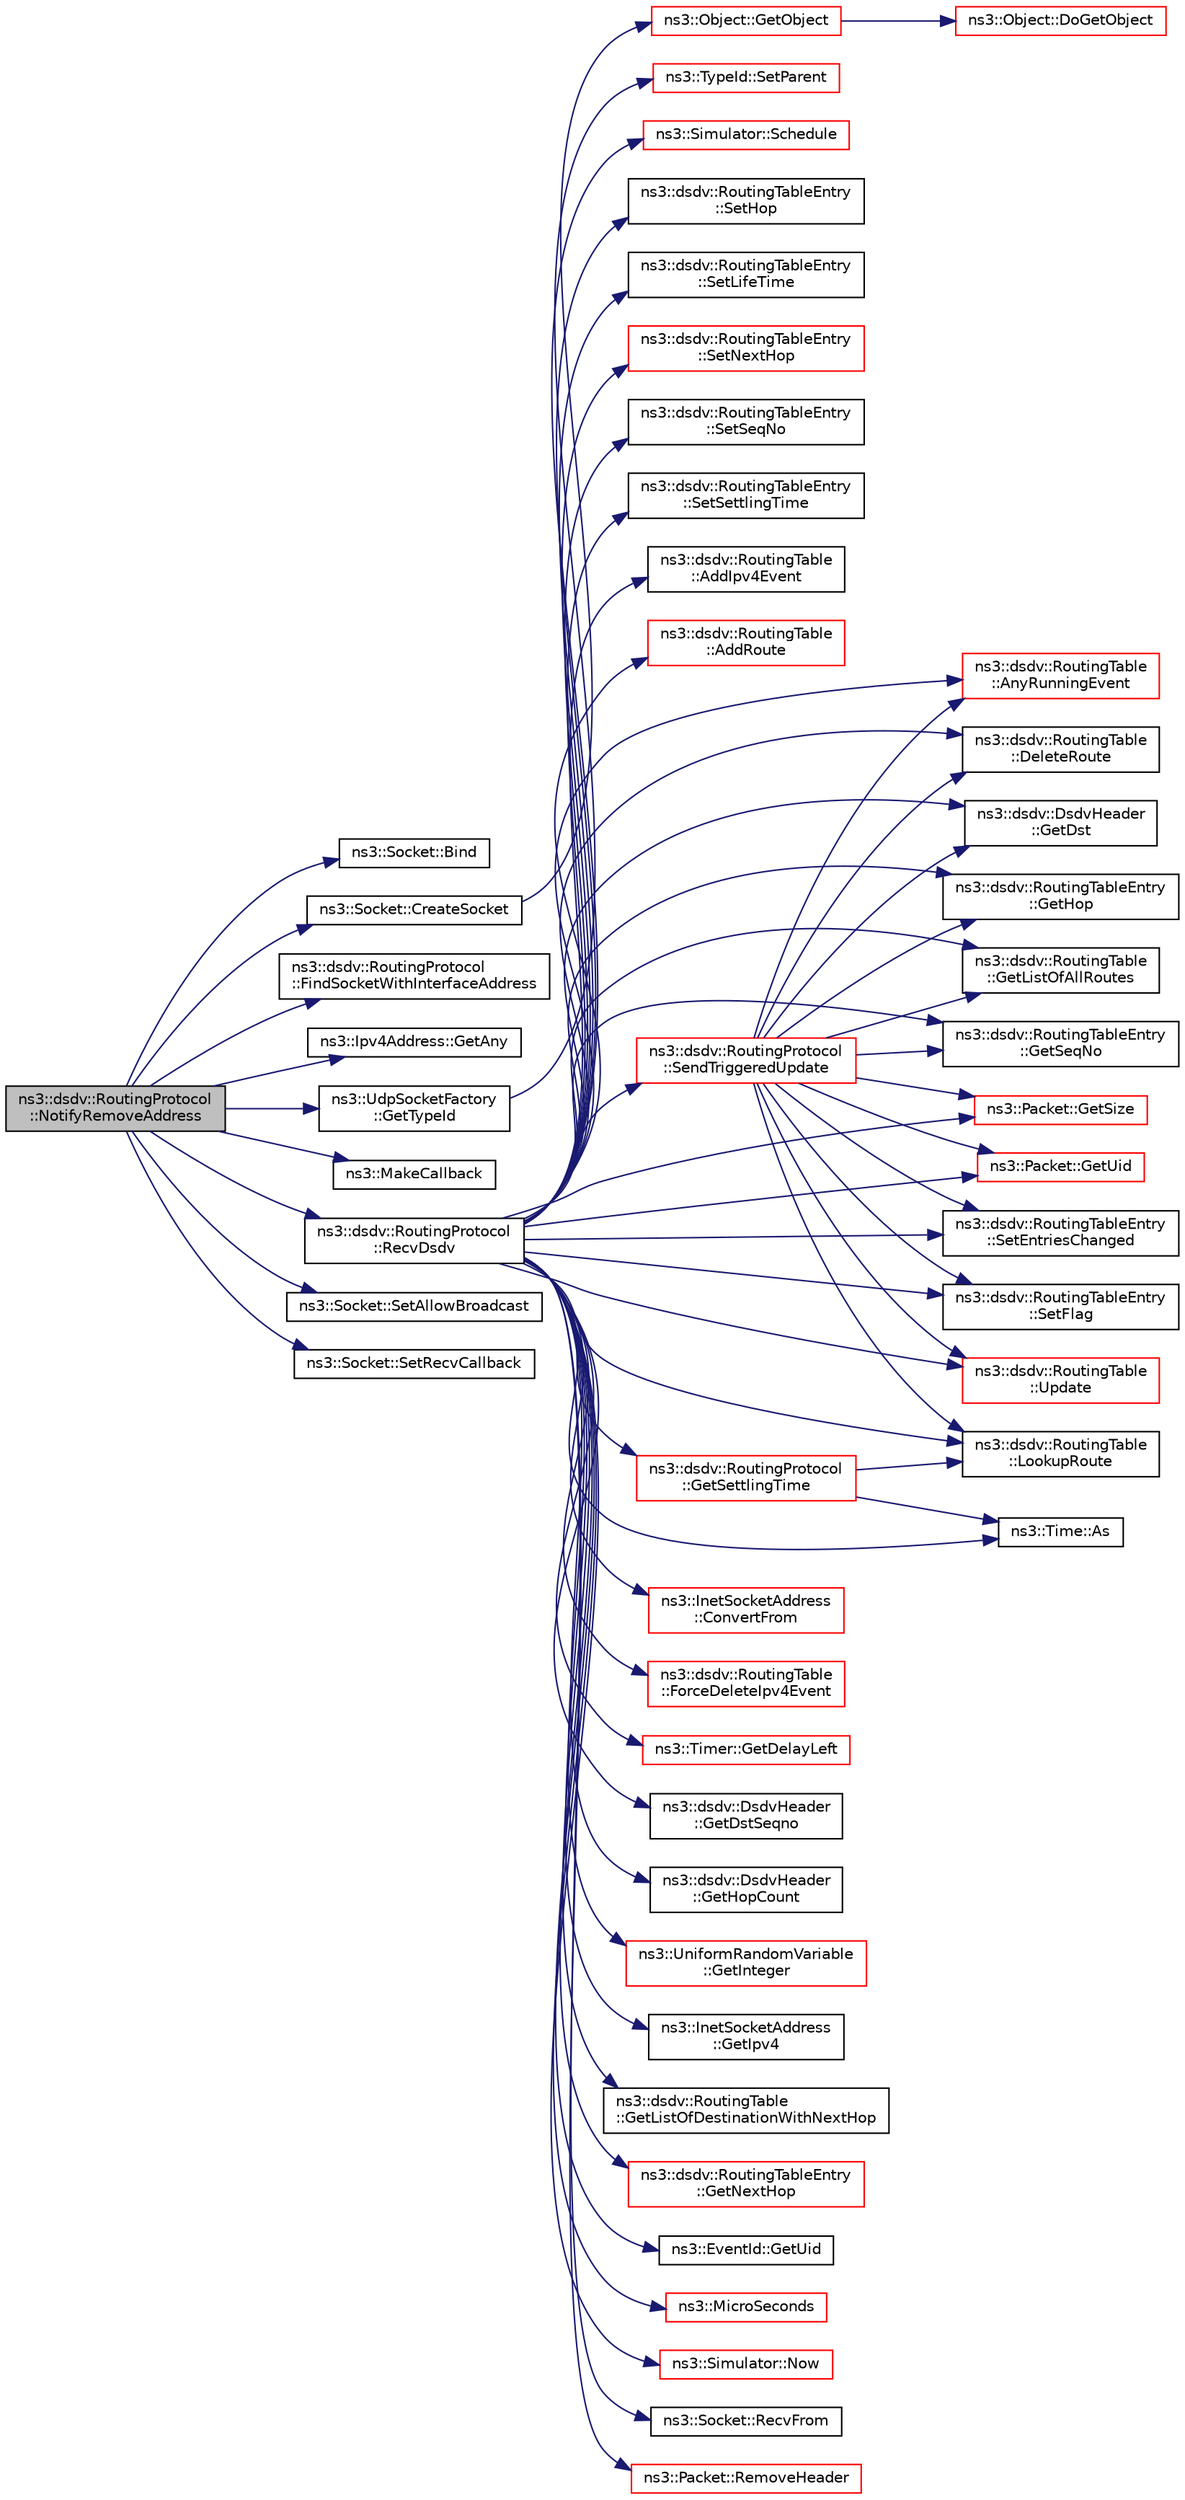 digraph "ns3::dsdv::RoutingProtocol::NotifyRemoveAddress"
{
 // LATEX_PDF_SIZE
  edge [fontname="Helvetica",fontsize="10",labelfontname="Helvetica",labelfontsize="10"];
  node [fontname="Helvetica",fontsize="10",shape=record];
  rankdir="LR";
  Node1 [label="ns3::dsdv::RoutingProtocol\l::NotifyRemoveAddress",height=0.2,width=0.4,color="black", fillcolor="grey75", style="filled", fontcolor="black",tooltip=" "];
  Node1 -> Node2 [color="midnightblue",fontsize="10",style="solid",fontname="Helvetica"];
  Node2 [label="ns3::Socket::Bind",height=0.2,width=0.4,color="black", fillcolor="white", style="filled",URL="$classns3_1_1_socket.html#ada93439a43de2028b5a8fc6621dad482",tooltip="Allocate a local endpoint for this socket."];
  Node1 -> Node3 [color="midnightblue",fontsize="10",style="solid",fontname="Helvetica"];
  Node3 [label="ns3::Socket::CreateSocket",height=0.2,width=0.4,color="black", fillcolor="white", style="filled",URL="$classns3_1_1_socket.html#ad448a62bb50ad3dbac59c879a885a8d2",tooltip="This method wraps the creation of sockets that is performed on a given node by a SocketFactory specif..."];
  Node3 -> Node4 [color="midnightblue",fontsize="10",style="solid",fontname="Helvetica"];
  Node4 [label="ns3::Object::GetObject",height=0.2,width=0.4,color="red", fillcolor="white", style="filled",URL="$classns3_1_1_object.html#ad21f5401ff705cd29c37f931ea3afc18",tooltip="Get a pointer to the requested aggregated Object."];
  Node4 -> Node5 [color="midnightblue",fontsize="10",style="solid",fontname="Helvetica"];
  Node5 [label="ns3::Object::DoGetObject",height=0.2,width=0.4,color="red", fillcolor="white", style="filled",URL="$classns3_1_1_object.html#a7c009975f7c0994cb47a69f713745e0a",tooltip="Find an Object of TypeId tid in the aggregates of this Object."];
  Node1 -> Node20 [color="midnightblue",fontsize="10",style="solid",fontname="Helvetica"];
  Node20 [label="ns3::dsdv::RoutingProtocol\l::FindSocketWithInterfaceAddress",height=0.2,width=0.4,color="black", fillcolor="white", style="filled",URL="$classns3_1_1dsdv_1_1_routing_protocol.html#ac7610239d5e14a3536b5b16ec2dc1af0",tooltip="Find socket with local interface address iface."];
  Node1 -> Node21 [color="midnightblue",fontsize="10",style="solid",fontname="Helvetica"];
  Node21 [label="ns3::Ipv4Address::GetAny",height=0.2,width=0.4,color="black", fillcolor="white", style="filled",URL="$classns3_1_1_ipv4_address.html#a7a39b330c8e701183a411d5779fca1a4",tooltip=" "];
  Node1 -> Node22 [color="midnightblue",fontsize="10",style="solid",fontname="Helvetica"];
  Node22 [label="ns3::UdpSocketFactory\l::GetTypeId",height=0.2,width=0.4,color="black", fillcolor="white", style="filled",URL="$classns3_1_1_udp_socket_factory.html#ad5b47e944de8861e3dc2b6de1ccbdf5b",tooltip="Get the type ID."];
  Node22 -> Node15 [color="midnightblue",fontsize="10",style="solid",fontname="Helvetica"];
  Node15 [label="ns3::TypeId::SetParent",height=0.2,width=0.4,color="red", fillcolor="white", style="filled",URL="$classns3_1_1_type_id.html#abaaca67ab7d2471067e7c275df0f7309",tooltip="Set the parent TypeId."];
  Node1 -> Node23 [color="midnightblue",fontsize="10",style="solid",fontname="Helvetica"];
  Node23 [label="ns3::MakeCallback",height=0.2,width=0.4,color="black", fillcolor="white", style="filled",URL="$namespacens3.html#af1dde3c04374147fca0cfe3b0766d664",tooltip="Build Callbacks for class method members which take varying numbers of arguments and potentially retu..."];
  Node1 -> Node24 [color="midnightblue",fontsize="10",style="solid",fontname="Helvetica"];
  Node24 [label="ns3::dsdv::RoutingProtocol\l::RecvDsdv",height=0.2,width=0.4,color="black", fillcolor="white", style="filled",URL="$classns3_1_1dsdv_1_1_routing_protocol.html#ad27475d64bfd478b57d73f3cc08d4c99",tooltip="Receive and process dsdv control packet."];
  Node24 -> Node25 [color="midnightblue",fontsize="10",style="solid",fontname="Helvetica"];
  Node25 [label="ns3::dsdv::RoutingTable\l::AddIpv4Event",height=0.2,width=0.4,color="black", fillcolor="white", style="filled",URL="$classns3_1_1dsdv_1_1_routing_table.html#aa9757950491f7aba7c1db83b2d62df67",tooltip="Add an event for a destination address so that the update to for that destination is sent after the e..."];
  Node24 -> Node26 [color="midnightblue",fontsize="10",style="solid",fontname="Helvetica"];
  Node26 [label="ns3::dsdv::RoutingTable\l::AddRoute",height=0.2,width=0.4,color="red", fillcolor="white", style="filled",URL="$classns3_1_1dsdv_1_1_routing_table.html#a4eed9bac83e90f1db01e414892e10b9b",tooltip="Add routing table entry if it doesn't yet exist in routing table."];
  Node24 -> Node29 [color="midnightblue",fontsize="10",style="solid",fontname="Helvetica"];
  Node29 [label="ns3::dsdv::RoutingTable\l::AnyRunningEvent",height=0.2,width=0.4,color="red", fillcolor="white", style="filled",URL="$classns3_1_1dsdv_1_1_routing_table.html#acb9f117332351347f8345d4591991e6b",tooltip="Force delete an update waiting for settling time to complete as a better update to same destination w..."];
  Node24 -> Node59 [color="midnightblue",fontsize="10",style="solid",fontname="Helvetica"];
  Node59 [label="ns3::Time::As",height=0.2,width=0.4,color="black", fillcolor="white", style="filled",URL="$classns3_1_1_time.html#ad5198e31c2512226ca0e58b31fad7fd0",tooltip="Attach a unit to a Time, to facilitate output in a specific unit."];
  Node24 -> Node76 [color="midnightblue",fontsize="10",style="solid",fontname="Helvetica"];
  Node76 [label="ns3::InetSocketAddress\l::ConvertFrom",height=0.2,width=0.4,color="red", fillcolor="white", style="filled",URL="$classns3_1_1_inet_socket_address.html#ade776b1109e7b9a7be0b22ced49931e3",tooltip="Returns an InetSocketAddress which corresponds to the input Address."];
  Node24 -> Node81 [color="midnightblue",fontsize="10",style="solid",fontname="Helvetica"];
  Node81 [label="ns3::dsdv::RoutingTable\l::DeleteRoute",height=0.2,width=0.4,color="black", fillcolor="white", style="filled",URL="$classns3_1_1dsdv_1_1_routing_table.html#a384f271a1393c513c4ae7ba4476c3e08",tooltip="Delete routing table entry with destination address dst, if it exists."];
  Node24 -> Node82 [color="midnightblue",fontsize="10",style="solid",fontname="Helvetica"];
  Node82 [label="ns3::dsdv::RoutingTable\l::ForceDeleteIpv4Event",height=0.2,width=0.4,color="red", fillcolor="white", style="filled",URL="$classns3_1_1dsdv_1_1_routing_table.html#a39f4b7725caafbc6cd9f7c5821470d51",tooltip="Force delete an update waiting for settling time to complete as a better update to same destination w..."];
  Node24 -> Node85 [color="midnightblue",fontsize="10",style="solid",fontname="Helvetica"];
  Node85 [label="ns3::Timer::GetDelayLeft",height=0.2,width=0.4,color="red", fillcolor="white", style="filled",URL="$classns3_1_1_timer.html#abac4a4017e1e6cf26f403b09094e1622",tooltip=" "];
  Node24 -> Node89 [color="midnightblue",fontsize="10",style="solid",fontname="Helvetica"];
  Node89 [label="ns3::dsdv::DsdvHeader\l::GetDst",height=0.2,width=0.4,color="black", fillcolor="white", style="filled",URL="$classns3_1_1dsdv_1_1_dsdv_header.html#a2ac6bfce72f558bb427c2375279474ea",tooltip="Get destination address."];
  Node24 -> Node90 [color="midnightblue",fontsize="10",style="solid",fontname="Helvetica"];
  Node90 [label="ns3::dsdv::DsdvHeader\l::GetDstSeqno",height=0.2,width=0.4,color="black", fillcolor="white", style="filled",URL="$classns3_1_1dsdv_1_1_dsdv_header.html#a6f77399805540e36248d189300b2f927",tooltip="Get destination sequence number."];
  Node24 -> Node91 [color="midnightblue",fontsize="10",style="solid",fontname="Helvetica"];
  Node91 [label="ns3::dsdv::RoutingTableEntry\l::GetHop",height=0.2,width=0.4,color="black", fillcolor="white", style="filled",URL="$classns3_1_1dsdv_1_1_routing_table_entry.html#ad99e0daf9268002120744a0f372a05ad",tooltip="Get hop."];
  Node24 -> Node92 [color="midnightblue",fontsize="10",style="solid",fontname="Helvetica"];
  Node92 [label="ns3::dsdv::DsdvHeader\l::GetHopCount",height=0.2,width=0.4,color="black", fillcolor="white", style="filled",URL="$classns3_1_1dsdv_1_1_dsdv_header.html#a57aea77cc55cdf1147eb57c7fb598959",tooltip="Get hop count."];
  Node24 -> Node93 [color="midnightblue",fontsize="10",style="solid",fontname="Helvetica"];
  Node93 [label="ns3::UniformRandomVariable\l::GetInteger",height=0.2,width=0.4,color="red", fillcolor="white", style="filled",URL="$classns3_1_1_uniform_random_variable.html#ab7c7dedc88cb97e74418df2edc28a787",tooltip="Get the next random value, as an unsigned integer in the specified range ."];
  Node24 -> Node97 [color="midnightblue",fontsize="10",style="solid",fontname="Helvetica"];
  Node97 [label="ns3::InetSocketAddress\l::GetIpv4",height=0.2,width=0.4,color="black", fillcolor="white", style="filled",URL="$classns3_1_1_inet_socket_address.html#a84e0f56d0747abd33413b3ce4a3c725d",tooltip=" "];
  Node24 -> Node98 [color="midnightblue",fontsize="10",style="solid",fontname="Helvetica"];
  Node98 [label="ns3::dsdv::RoutingTable\l::GetListOfAllRoutes",height=0.2,width=0.4,color="black", fillcolor="white", style="filled",URL="$classns3_1_1dsdv_1_1_routing_table.html#af980697df819d8a00ee8782c705e3dac",tooltip="Lookup list of all addresses in the routing table."];
  Node24 -> Node99 [color="midnightblue",fontsize="10",style="solid",fontname="Helvetica"];
  Node99 [label="ns3::dsdv::RoutingTable\l::GetListOfDestinationWithNextHop",height=0.2,width=0.4,color="black", fillcolor="white", style="filled",URL="$classns3_1_1dsdv_1_1_routing_table.html#a7efb980be4e4f556b73905038483c154",tooltip="Lookup list of addresses for which nxtHp is the next Hop address."];
  Node24 -> Node100 [color="midnightblue",fontsize="10",style="solid",fontname="Helvetica"];
  Node100 [label="ns3::dsdv::RoutingTableEntry\l::GetNextHop",height=0.2,width=0.4,color="red", fillcolor="white", style="filled",URL="$classns3_1_1dsdv_1_1_routing_table_entry.html#ae19a672a51a75013079e1032e063918a",tooltip="Get next hop."];
  Node24 -> Node102 [color="midnightblue",fontsize="10",style="solid",fontname="Helvetica"];
  Node102 [label="ns3::dsdv::RoutingTableEntry\l::GetSeqNo",height=0.2,width=0.4,color="black", fillcolor="white", style="filled",URL="$classns3_1_1dsdv_1_1_routing_table_entry.html#abb8b36743a30498bef641896f4ff6779",tooltip="Get sequence number."];
  Node24 -> Node103 [color="midnightblue",fontsize="10",style="solid",fontname="Helvetica"];
  Node103 [label="ns3::dsdv::RoutingProtocol\l::GetSettlingTime",height=0.2,width=0.4,color="red", fillcolor="white", style="filled",URL="$classns3_1_1dsdv_1_1_routing_protocol.html#a83244927636fd12b775ebdbe0b334e68",tooltip="Get settlingTime for a destination."];
  Node103 -> Node59 [color="midnightblue",fontsize="10",style="solid",fontname="Helvetica"];
  Node103 -> Node106 [color="midnightblue",fontsize="10",style="solid",fontname="Helvetica"];
  Node106 [label="ns3::dsdv::RoutingTable\l::LookupRoute",height=0.2,width=0.4,color="black", fillcolor="white", style="filled",URL="$classns3_1_1dsdv_1_1_routing_table.html#a0bfb9dc677f02bd740973865e38df763",tooltip="Lookup routing table entry with destination address dst."];
  Node24 -> Node113 [color="midnightblue",fontsize="10",style="solid",fontname="Helvetica"];
  Node113 [label="ns3::Packet::GetSize",height=0.2,width=0.4,color="red", fillcolor="white", style="filled",URL="$classns3_1_1_packet.html#afff7cb1ff518ee6dc0d424e10a5ad6ec",tooltip="Returns the the size in bytes of the packet (including the zero-filled initial payload)."];
  Node24 -> Node115 [color="midnightblue",fontsize="10",style="solid",fontname="Helvetica"];
  Node115 [label="ns3::EventId::GetUid",height=0.2,width=0.4,color="black", fillcolor="white", style="filled",URL="$classns3_1_1_event_id.html#aa266a6ec8214403085eeb6f09af59db1",tooltip=" "];
  Node24 -> Node116 [color="midnightblue",fontsize="10",style="solid",fontname="Helvetica"];
  Node116 [label="ns3::Packet::GetUid",height=0.2,width=0.4,color="red", fillcolor="white", style="filled",URL="$classns3_1_1_packet.html#ab9f0b7e9cf21b7271eda0094e6ff2792",tooltip="Returns the packet's Uid."];
  Node24 -> Node106 [color="midnightblue",fontsize="10",style="solid",fontname="Helvetica"];
  Node24 -> Node118 [color="midnightblue",fontsize="10",style="solid",fontname="Helvetica"];
  Node118 [label="ns3::MicroSeconds",height=0.2,width=0.4,color="red", fillcolor="white", style="filled",URL="$group__timecivil.html#ga17465a639c8d1464e76538afdd78a9f0",tooltip="Construct a Time in the indicated unit."];
  Node24 -> Node61 [color="midnightblue",fontsize="10",style="solid",fontname="Helvetica"];
  Node61 [label="ns3::Simulator::Now",height=0.2,width=0.4,color="red", fillcolor="white", style="filled",URL="$classns3_1_1_simulator.html#ac3178fa975b419f7875e7105be122800",tooltip="Return the current simulation virtual time."];
  Node24 -> Node123 [color="midnightblue",fontsize="10",style="solid",fontname="Helvetica"];
  Node123 [label="ns3::Socket::RecvFrom",height=0.2,width=0.4,color="black", fillcolor="white", style="filled",URL="$classns3_1_1_socket.html#af22378d7af9a2745a9eada20210da215",tooltip="Read a single packet from the socket and retrieve the sender address."];
  Node24 -> Node124 [color="midnightblue",fontsize="10",style="solid",fontname="Helvetica"];
  Node124 [label="ns3::Packet::RemoveHeader",height=0.2,width=0.4,color="red", fillcolor="white", style="filled",URL="$classns3_1_1_packet.html#a0961eccf975d75f902d40956c93ba63e",tooltip="Deserialize and remove the header from the internal buffer."];
  Node24 -> Node139 [color="midnightblue",fontsize="10",style="solid",fontname="Helvetica"];
  Node139 [label="ns3::Simulator::Schedule",height=0.2,width=0.4,color="red", fillcolor="white", style="filled",URL="$classns3_1_1_simulator.html#a3da7d28335c8ac0e3e86781f766df241",tooltip="Schedule an event to expire after delay."];
  Node24 -> Node151 [color="midnightblue",fontsize="10",style="solid",fontname="Helvetica"];
  Node151 [label="ns3::dsdv::RoutingProtocol\l::SendTriggeredUpdate",height=0.2,width=0.4,color="red", fillcolor="white", style="filled",URL="$classns3_1_1dsdv_1_1_routing_protocol.html#adc414310ddaa5e69520a176c0dac59cc",tooltip="Sends trigger update from a node."];
  Node151 -> Node29 [color="midnightblue",fontsize="10",style="solid",fontname="Helvetica"];
  Node151 -> Node81 [color="midnightblue",fontsize="10",style="solid",fontname="Helvetica"];
  Node151 -> Node89 [color="midnightblue",fontsize="10",style="solid",fontname="Helvetica"];
  Node151 -> Node91 [color="midnightblue",fontsize="10",style="solid",fontname="Helvetica"];
  Node151 -> Node98 [color="midnightblue",fontsize="10",style="solid",fontname="Helvetica"];
  Node151 -> Node102 [color="midnightblue",fontsize="10",style="solid",fontname="Helvetica"];
  Node151 -> Node113 [color="midnightblue",fontsize="10",style="solid",fontname="Helvetica"];
  Node151 -> Node116 [color="midnightblue",fontsize="10",style="solid",fontname="Helvetica"];
  Node151 -> Node106 [color="midnightblue",fontsize="10",style="solid",fontname="Helvetica"];
  Node151 -> Node189 [color="midnightblue",fontsize="10",style="solid",fontname="Helvetica"];
  Node189 [label="ns3::dsdv::RoutingTableEntry\l::SetEntriesChanged",height=0.2,width=0.4,color="black", fillcolor="white", style="filled",URL="$classns3_1_1dsdv_1_1_routing_table_entry.html#a4528de8b1d72fe42dfe6ad5a56cb4ed2",tooltip="Set entries changed indicator."];
  Node151 -> Node190 [color="midnightblue",fontsize="10",style="solid",fontname="Helvetica"];
  Node190 [label="ns3::dsdv::RoutingTableEntry\l::SetFlag",height=0.2,width=0.4,color="black", fillcolor="white", style="filled",URL="$classns3_1_1dsdv_1_1_routing_table_entry.html#ad928b4811bfa2793179db897ebb8293f",tooltip="Set route flags."];
  Node151 -> Node192 [color="midnightblue",fontsize="10",style="solid",fontname="Helvetica"];
  Node192 [label="ns3::dsdv::RoutingTable\l::Update",height=0.2,width=0.4,color="red", fillcolor="white", style="filled",URL="$classns3_1_1dsdv_1_1_routing_table.html#a651762730975f809c720313b1332cb99",tooltip="Updating the routing Table with routing table entry rt."];
  Node24 -> Node189 [color="midnightblue",fontsize="10",style="solid",fontname="Helvetica"];
  Node24 -> Node190 [color="midnightblue",fontsize="10",style="solid",fontname="Helvetica"];
  Node24 -> Node193 [color="midnightblue",fontsize="10",style="solid",fontname="Helvetica"];
  Node193 [label="ns3::dsdv::RoutingTableEntry\l::SetHop",height=0.2,width=0.4,color="black", fillcolor="white", style="filled",URL="$classns3_1_1dsdv_1_1_routing_table_entry.html#a04e509dbdfb0aed896c79af91f549d96",tooltip="Set hop."];
  Node24 -> Node194 [color="midnightblue",fontsize="10",style="solid",fontname="Helvetica"];
  Node194 [label="ns3::dsdv::RoutingTableEntry\l::SetLifeTime",height=0.2,width=0.4,color="black", fillcolor="white", style="filled",URL="$classns3_1_1dsdv_1_1_routing_table_entry.html#a1b5b026d6104af8edf4623c7e7b139e8",tooltip="Set lifetime."];
  Node24 -> Node195 [color="midnightblue",fontsize="10",style="solid",fontname="Helvetica"];
  Node195 [label="ns3::dsdv::RoutingTableEntry\l::SetNextHop",height=0.2,width=0.4,color="red", fillcolor="white", style="filled",URL="$classns3_1_1dsdv_1_1_routing_table_entry.html#a83def481b5c613a42880a3d0b85940c7",tooltip="Set next hop."];
  Node24 -> Node197 [color="midnightblue",fontsize="10",style="solid",fontname="Helvetica"];
  Node197 [label="ns3::dsdv::RoutingTableEntry\l::SetSeqNo",height=0.2,width=0.4,color="black", fillcolor="white", style="filled",URL="$classns3_1_1dsdv_1_1_routing_table_entry.html#af43b90a91dd7167d1b20e775cc0a833f",tooltip="Set sequence number."];
  Node24 -> Node198 [color="midnightblue",fontsize="10",style="solid",fontname="Helvetica"];
  Node198 [label="ns3::dsdv::RoutingTableEntry\l::SetSettlingTime",height=0.2,width=0.4,color="black", fillcolor="white", style="filled",URL="$classns3_1_1dsdv_1_1_routing_table_entry.html#a64bc3c9bd6548e38938bcf349085d9d4",tooltip="Set settling time."];
  Node24 -> Node192 [color="midnightblue",fontsize="10",style="solid",fontname="Helvetica"];
  Node1 -> Node199 [color="midnightblue",fontsize="10",style="solid",fontname="Helvetica"];
  Node199 [label="ns3::Socket::SetAllowBroadcast",height=0.2,width=0.4,color="black", fillcolor="white", style="filled",URL="$classns3_1_1_socket.html#a32b4fa27b732a63207c8d9054a817ed5",tooltip="Configure whether broadcast datagram transmissions are allowed."];
  Node1 -> Node200 [color="midnightblue",fontsize="10",style="solid",fontname="Helvetica"];
  Node200 [label="ns3::Socket::SetRecvCallback",height=0.2,width=0.4,color="black", fillcolor="white", style="filled",URL="$classns3_1_1_socket.html#a243f7835ef1a85f9270fd3577e3a40da",tooltip="Notify application when new data is available to be read."];
}
